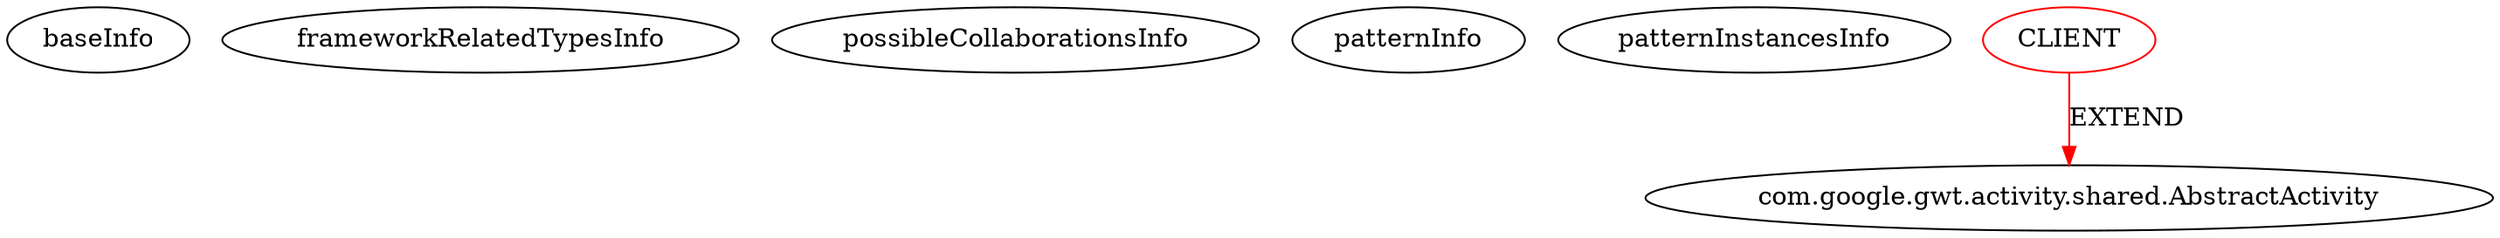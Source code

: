 digraph {
baseInfo[graphId=961,category="pattern",isAnonymous=false,possibleRelation=false]
frameworkRelatedTypesInfo[0="com.google.gwt.activity.shared.AbstractActivity"]
possibleCollaborationsInfo[]
patternInfo[frequency=8.0,patternRootClient=0]
patternInstancesInfo[0="anozaki-GwtHelloMvpTest~/anozaki-GwtHelloMvpTest/GwtHelloMvpTest-master/src/main/java/com/hellomvp/client/activity/GoodbyeActivity.java~GoodbyeActivity~666",1="bahkified-Test~/bahkified-Test/Test-master/src/main/java/com/blargh/AanP/client/activity/ItemListActivity.java~ItemListActivity~790",2="carlos-aguayo-html5gwthistory~/carlos-aguayo-html5gwthistory/html5gwthistory-master/src/com/dreamskiale/client/HelloActivity.java~HelloActivity~1023",3="carlos-aguayo-html5gwthistory~/carlos-aguayo-html5gwthistory/html5gwthistory-master/src/com/dreamskiale/client/GoodbyeActivity.java~GoodbyeActivity~1012",4="mcasperson-Automation-Portal-UI~/mcasperson-Automation-Portal-UI/Automation-Portal-UI-master/src/com/redhat/automationportalui/client/pav/BugzillaReportGeneratorActivity.java~BugzillaReportGeneratorActivity~3744",5="mcasperson-Automation-Portal-UI~/mcasperson-Automation-Portal-UI/Automation-Portal-UI-master/src/com/redhat/automationportalui/client/pav/RegenSplashActivity.java~RegenSplashActivity~3743",6="mcasperson-Automation-Portal-UI~/mcasperson-Automation-Portal-UI/Automation-Portal-UI-master/src/com/redhat/automationportalui/client/pav/FlagSearchActivity.java~FlagSearchActivity~3720",7="mcasperson-Automation-Portal-UI~/mcasperson-Automation-Portal-UI/Automation-Portal-UI-master/src/com/redhat/automationportalui/client/pav/SVNStatsActivity.java~SVNStatsActivity~3717"]
1[label="com.google.gwt.activity.shared.AbstractActivity",vertexType="FRAMEWORK_CLASS_TYPE",isFrameworkType=false]
0[label="CLIENT",vertexType="ROOT_CLIENT_CLASS_DECLARATION",isFrameworkType=false,color=red]
0->1[label="EXTEND",color=red]
}
